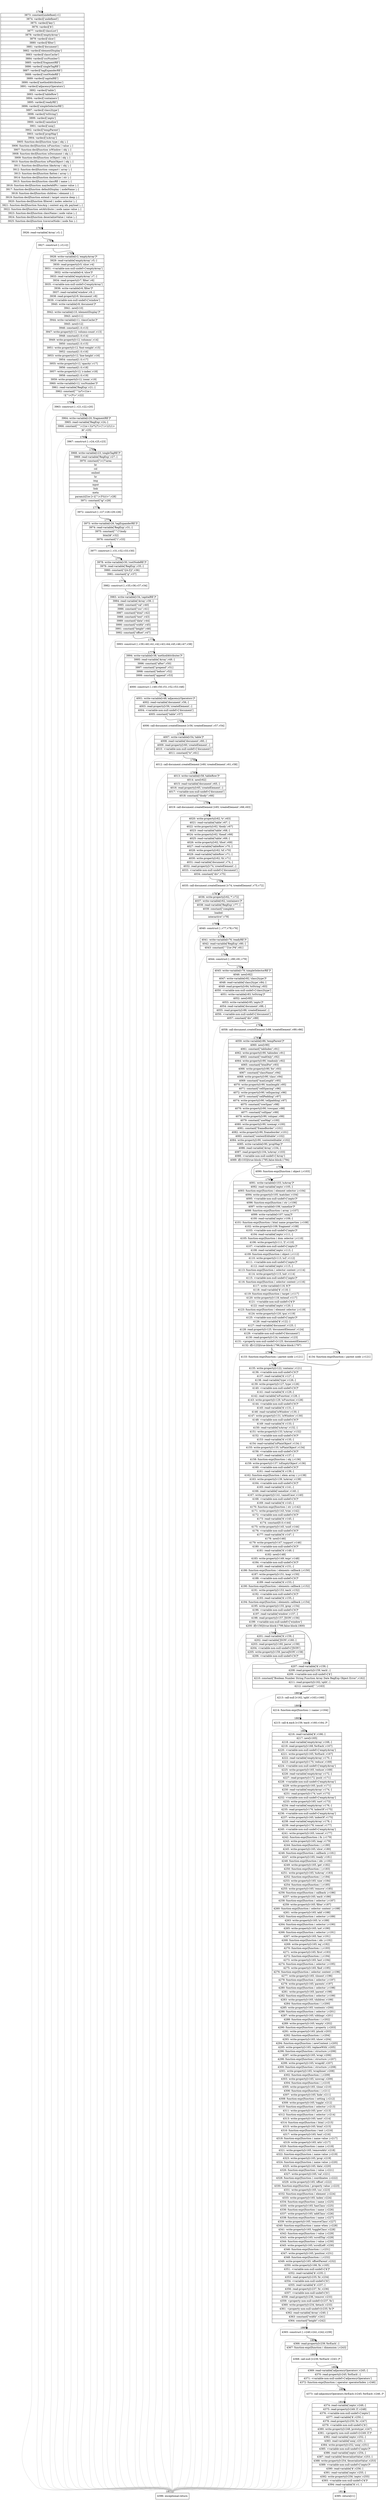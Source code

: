 digraph {
rankdir="TD"
BB_entry1[shape=none,label=""];
BB_entry1 -> BB1762 [tailport=s, headport=n, headlabel="    1762"]
BB1762 [shape=record label="{3873: constant[undefined,v1]|3874: vardecl['undefined']|3875: vardecl['key']|3876: vardecl['$']|3877: vardecl['classList']|3878: vardecl['emptyArray']|3879: vardecl['slice']|3880: vardecl['filter']|3881: vardecl['document']|3882: vardecl['elementDisplay']|3883: vardecl['classCache']|3884: vardecl['cssNumber']|3885: vardecl['fragmentRE']|3886: vardecl['singleTagRE']|3887: vardecl['tagExpanderRE']|3888: vardecl['rootNodeRE']|3889: vardecl['capitalRE']|3890: vardecl['methodAttributes']|3891: vardecl['adjacencyOperators']|3892: vardecl['table']|3893: vardecl['tableRow']|3894: vardecl['containers']|3895: vardecl['readyRE']|3896: vardecl['simpleSelectorRE']|3897: vardecl['class2type']|3898: vardecl['toString']|3899: vardecl['zepto']|3900: vardecl['camelize']|3901: vardecl['uniq']|3902: vardecl['tempParent']|3903: vardecl['propMap']|3904: vardecl['isArray']|3905: function-decl[function type ( obj ),-]|3906: function-decl[function isFunction ( value ),-]|3907: function-decl[function isWindow ( obj ),-]|3908: function-decl[function isDocument ( obj ),-]|3909: function-decl[function isObject ( obj ),-]|3910: function-decl[function isPlainObject ( obj ),-]|3911: function-decl[function likeArray ( obj ),-]|3912: function-decl[function compact ( array ),-]|3913: function-decl[function flatten ( array ),-]|3914: function-decl[function dasherize ( str ),-]|3915: function-decl[function classRE ( name ),-]|3916: function-decl[function maybeAddPx ( name value ),-]|3917: function-decl[function defaultDisplay ( nodeName ),-]|3918: function-decl[function children ( element ),-]|3919: function-decl[function extend ( target source deep ),-]|3920: function-decl[function filtered ( nodes selector ),-]|3921: function-decl[function funcArg ( context arg idx payload ),-]|3922: function-decl[function setAttribute ( node name value ),-]|3923: function-decl[function className ( node value ),-]|3924: function-decl[function deserializeValue ( value ),-]|3925: function-decl[function traverseNode ( node fun ),-]}" ] 
BB1762 -> BB1763 [tailport=s, headport=n, headlabel="      1763"]
BB1763 [shape=record label="{3926: read-variable['Array',v3,-]}" ] 
BB1763 -> BB1764 [tailport=s, headport=n, headlabel="      1764"]
BB1763 -> BB1812 [tailport=s, headport=n, color=gray, headlabel="      1812"]
BB1764 [shape=record label="{3927: construct [-,v3,v2]}" ] 
BB1764 -> BB1765 [tailport=s, headport=n, headlabel="      1765"]
BB1764 -> BB1812 [tailport=s, headport=n, color=gray]
BB1765 [shape=record label="{3928: write-variable[v2,'emptyArray']*|3929: read-variable['emptyArray',v5,-]|3930: read-property[v5,'slice',v4]|3931: \<variable-non-null-undef\>['emptyArray']|3932: write-variable[v4,'slice']*|3933: read-variable['emptyArray',v7,-]|3934: read-property[v7,'filter',v6]|3935: \<variable-non-null-undef\>['emptyArray']|3936: write-variable[v6,'filter']*|3937: read-variable['window',v9,-]|3938: read-property[v9,'document',v8]|3939: \<variable-non-null-undef\>['window']|3940: write-variable[v8,'document']*|3941: new[v10]|3942: write-variable[v10,'elementDisplay']*|3943: new[v11]|3944: write-variable[v11,'classCache']*|3945: new[v12]|3946: constant[1.0,v13]|3947: write-property[v12,'column-count',v13]|3948: constant[1.0,v14]|3949: write-property[v12,'columns',v14]|3950: constant[1.0,v15]|3951: write-property[v12,'font-weight',v15]|3952: constant[1.0,v16]|3953: write-property[v12,'line-height',v16]|3954: constant[1.0,v17]|3955: write-property[v12,'opacity',v17]|3956: constant[1.0,v18]|3957: write-property[v12,'z-index',v18]|3958: constant[1.0,v19]|3959: write-property[v12,'zoom',v19]|3960: write-variable[v12,'cssNumber']*|3961: read-variable['RegExp',v21,-]|3962: constant[\"^\\\\s*\\\<(\\\\w+|!)[^\\\>]*\\\>\",v22]}" ] 
BB1765 -> BB1766 [tailport=s, headport=n, headlabel="      1766"]
BB1765 -> BB1812 [tailport=s, headport=n, color=gray]
BB1766 [shape=record label="{3963: construct [-,v21,v22,v20]}" ] 
BB1766 -> BB1767 [tailport=s, headport=n, headlabel="      1767"]
BB1766 -> BB1812 [tailport=s, headport=n, color=gray]
BB1767 [shape=record label="{3964: write-variable[v20,'fragmentRE']*|3965: read-variable['RegExp',v24,-]|3966: constant[\"^\\\<(\\\\w+)\\\\s*\\\\/?\\\>(?:\\\<\\\\/\\\\1\\\>|)$\",v25]}" ] 
BB1767 -> BB1768 [tailport=s, headport=n, headlabel="      1768"]
BB1767 -> BB1812 [tailport=s, headport=n, color=gray]
BB1768 [shape=record label="{3967: construct [-,v24,v25,v23]}" ] 
BB1768 -> BB1769 [tailport=s, headport=n, headlabel="      1769"]
BB1768 -> BB1812 [tailport=s, headport=n, color=gray]
BB1769 [shape=record label="{3968: write-variable[v23,'singleTagRE']*|3969: read-variable['RegExp',v27,-]|3970: constant[\"\\\<(?!area|br|col|embed|hr|img|input|link|meta|param)(([\\\\w:]+)[^\\\>]*)\\\\/\\\>\",v28]|3971: constant[\"ig\",v29]}" ] 
BB1769 -> BB1770 [tailport=s, headport=n, headlabel="      1770"]
BB1769 -> BB1812 [tailport=s, headport=n, color=gray]
BB1770 [shape=record label="{3972: construct [-,v27,v28,v29,v26]}" ] 
BB1770 -> BB1771 [tailport=s, headport=n, headlabel="      1771"]
BB1770 -> BB1812 [tailport=s, headport=n, color=gray]
BB1771 [shape=record label="{3973: write-variable[v26,'tagExpanderRE']*|3974: read-variable['RegExp',v31,-]|3975: constant[\"^(?:body|html)$\",v32]|3976: constant[\"i\",v33]}" ] 
BB1771 -> BB1772 [tailport=s, headport=n, headlabel="      1772"]
BB1771 -> BB1812 [tailport=s, headport=n, color=gray]
BB1772 [shape=record label="{3977: construct [-,v31,v32,v33,v30]}" ] 
BB1772 -> BB1773 [tailport=s, headport=n, headlabel="      1773"]
BB1772 -> BB1812 [tailport=s, headport=n, color=gray]
BB1773 [shape=record label="{3978: write-variable[v30,'rootNodeRE']*|3979: read-variable['RegExp',v35,-]|3980: constant[\"([A-Z])\",v36]|3981: constant[\"g\",v37]}" ] 
BB1773 -> BB1774 [tailport=s, headport=n, headlabel="      1774"]
BB1773 -> BB1812 [tailport=s, headport=n, color=gray]
BB1774 [shape=record label="{3982: construct [-,v35,v36,v37,v34]}" ] 
BB1774 -> BB1775 [tailport=s, headport=n, headlabel="      1775"]
BB1774 -> BB1812 [tailport=s, headport=n, color=gray]
BB1775 [shape=record label="{3983: write-variable[v34,'capitalRE']*|3984: read-variable['Array',v39,-]|3985: constant[\"val\",v40]|3986: constant[\"css\",v41]|3987: constant[\"html\",v42]|3988: constant[\"text\",v43]|3989: constant[\"data\",v44]|3990: constant[\"width\",v45]|3991: constant[\"height\",v46]|3992: constant[\"offset\",v47]}" ] 
BB1775 -> BB1776 [tailport=s, headport=n, headlabel="      1776"]
BB1775 -> BB1812 [tailport=s, headport=n, color=gray]
BB1776 [shape=record label="{3993: construct [-,v39,v40,v41,v42,v43,v44,v45,v46,v47,v38]}" ] 
BB1776 -> BB1777 [tailport=s, headport=n, headlabel="      1777"]
BB1776 -> BB1812 [tailport=s, headport=n, color=gray]
BB1777 [shape=record label="{3994: write-variable[v38,'methodAttributes']*|3995: read-variable['Array',v49,-]|3996: constant[\"after\",v50]|3997: constant[\"prepend\",v51]|3998: constant[\"before\",v52]|3999: constant[\"append\",v53]}" ] 
BB1777 -> BB1778 [tailport=s, headport=n, headlabel="      1778"]
BB1777 -> BB1812 [tailport=s, headport=n, color=gray]
BB1778 [shape=record label="{4000: construct [-,v49,v50,v51,v52,v53,v48]}" ] 
BB1778 -> BB1779 [tailport=s, headport=n, headlabel="      1779"]
BB1778 -> BB1812 [tailport=s, headport=n, color=gray]
BB1779 [shape=record label="{4001: write-variable[v48,'adjacencyOperators']*|4002: read-variable['document',v56,-]|4003: read-property[v56,'createElement',-]|4004: \<variable-non-null-undef\>['document']|4005: constant[\"table\",v57]}" ] 
BB1779 -> BB1780 [tailport=s, headport=n, headlabel="      1780"]
BB1779 -> BB1812 [tailport=s, headport=n, color=gray]
BB1780 [shape=record label="{4006: call-document.createElement [v56,'createElement',v57,v54]}" ] 
BB1780 -> BB1781 [tailport=s, headport=n, headlabel="      1781"]
BB1780 -> BB1812 [tailport=s, headport=n, color=gray]
BB1781 [shape=record label="{4007: write-variable[v54,'table']*|4008: read-variable['document',v60,-]|4009: read-property[v60,'createElement',-]|4010: \<variable-non-null-undef\>['document']|4011: constant[\"tr\",v61]}" ] 
BB1781 -> BB1782 [tailport=s, headport=n, headlabel="      1782"]
BB1781 -> BB1812 [tailport=s, headport=n, color=gray]
BB1782 [shape=record label="{4012: call-document.createElement [v60,'createElement',v61,v58]}" ] 
BB1782 -> BB1783 [tailport=s, headport=n, headlabel="      1783"]
BB1782 -> BB1812 [tailport=s, headport=n, color=gray]
BB1783 [shape=record label="{4013: write-variable[v58,'tableRow']*|4014: new[v62]|4015: read-variable['document',v65,-]|4016: read-property[v65,'createElement',-]|4017: \<variable-non-null-undef\>['document']|4018: constant[\"tbody\",v66]}" ] 
BB1783 -> BB1784 [tailport=s, headport=n, headlabel="      1784"]
BB1783 -> BB1812 [tailport=s, headport=n, color=gray]
BB1784 [shape=record label="{4019: call-document.createElement [v65,'createElement',v66,v63]}" ] 
BB1784 -> BB1785 [tailport=s, headport=n, headlabel="      1785"]
BB1784 -> BB1812 [tailport=s, headport=n, color=gray]
BB1785 [shape=record label="{4020: write-property[v62,'tr',v63]|4021: read-variable['table',v67,-]|4022: write-property[v62,'tbody',v67]|4023: read-variable['table',v68,-]|4024: write-property[v62,'thead',v68]|4025: read-variable['table',v69,-]|4026: write-property[v62,'tfoot',v69]|4027: read-variable['tableRow',v70,-]|4028: write-property[v62,'td',v70]|4029: read-variable['tableRow',v71,-]|4030: write-property[v62,'th',v71]|4031: read-variable['document',v74,-]|4032: read-property[v74,'createElement',-]|4033: \<variable-non-null-undef\>['document']|4034: constant[\"div\",v75]}" ] 
BB1785 -> BB1786 [tailport=s, headport=n, headlabel="      1786"]
BB1785 -> BB1812 [tailport=s, headport=n, color=gray]
BB1786 [shape=record label="{4035: call-document.createElement [v74,'createElement',v75,v72]}" ] 
BB1786 -> BB1787 [tailport=s, headport=n, headlabel="      1787"]
BB1786 -> BB1812 [tailport=s, headport=n, color=gray]
BB1787 [shape=record label="{4036: write-property[v62,'*',v72]|4037: write-variable[v62,'containers']*|4038: read-variable['RegExp',v77,-]|4039: constant[\"complete|loaded|interactive\",v78]}" ] 
BB1787 -> BB1788 [tailport=s, headport=n, headlabel="      1788"]
BB1787 -> BB1812 [tailport=s, headport=n, color=gray]
BB1788 [shape=record label="{4040: construct [-,v77,v78,v76]}" ] 
BB1788 -> BB1789 [tailport=s, headport=n, headlabel="      1789"]
BB1788 -> BB1812 [tailport=s, headport=n, color=gray]
BB1789 [shape=record label="{4041: write-variable[v76,'readyRE']*|4042: read-variable['RegExp',v80,-]|4043: constant[\"^[\\\\w-]*$\",v81]}" ] 
BB1789 -> BB1790 [tailport=s, headport=n, headlabel="      1790"]
BB1789 -> BB1812 [tailport=s, headport=n, color=gray]
BB1790 [shape=record label="{4044: construct [-,v80,v81,v79]}" ] 
BB1790 -> BB1791 [tailport=s, headport=n, headlabel="      1791"]
BB1790 -> BB1812 [tailport=s, headport=n, color=gray]
BB1791 [shape=record label="{4045: write-variable[v79,'simpleSelectorRE']*|4046: new[v82]|4047: write-variable[v82,'class2type']*|4048: read-variable['class2type',v84,-]|4049: read-property[v84,'toString',v83]|4050: \<variable-non-null-undef\>['class2type']|4051: write-variable[v83,'toString']*|4052: new[v85]|4053: write-variable[v85,'zepto']*|4054: read-variable['document',v88,-]|4055: read-property[v88,'createElement',-]|4056: \<variable-non-null-undef\>['document']|4057: constant[\"div\",v89]}" ] 
BB1791 -> BB1792 [tailport=s, headport=n, headlabel="      1792"]
BB1791 -> BB1812 [tailport=s, headport=n, color=gray]
BB1792 [shape=record label="{4058: call-document.createElement [v88,'createElement',v89,v86]}" ] 
BB1792 -> BB1793 [tailport=s, headport=n, headlabel="      1793"]
BB1792 -> BB1812 [tailport=s, headport=n, color=gray]
BB1793 [shape=record label="{4059: write-variable[v86,'tempParent']*|4060: new[v90]|4061: constant[\"tabIndex\",v91]|4062: write-property[v90,'tabindex',v91]|4063: constant[\"readOnly\",v92]|4064: write-property[v90,'readonly',v92]|4065: constant[\"htmlFor\",v93]|4066: write-property[v90,'for',v93]|4067: constant[\"className\",v94]|4068: write-property[v90,'class',v94]|4069: constant[\"maxLength\",v95]|4070: write-property[v90,'maxlength',v95]|4071: constant[\"cellSpacing\",v96]|4072: write-property[v90,'cellspacing',v96]|4073: constant[\"cellPadding\",v97]|4074: write-property[v90,'cellpadding',v97]|4075: constant[\"rowSpan\",v98]|4076: write-property[v90,'rowspan',v98]|4077: constant[\"colSpan\",v99]|4078: write-property[v90,'colspan',v99]|4079: constant[\"useMap\",v100]|4080: write-property[v90,'usemap',v100]|4081: constant[\"frameBorder\",v101]|4082: write-property[v90,'frameborder',v101]|4083: constant[\"contentEditable\",v102]|4084: write-property[v90,'contenteditable',v102]|4085: write-variable[v90,'propMap']*|4086: read-variable['Array',v104,-]|4087: read-property[v104,'isArray',v103]|4088: \<variable-non-null-undef\>['Array']|4089: if[v103](true-block:1795,false-block:1794)}" ] 
BB1793 -> BB1795 [tailport=s, headport=n, headlabel="      1795"]
BB1793 -> BB1794 [tailport=s, headport=n, headlabel="      1794"]
BB1793 -> BB1812 [tailport=s, headport=n, color=gray]
BB1794 [shape=record label="{4090: function-expr[function ( object ),v103]}" ] 
BB1794 -> BB1795 [tailport=s, headport=n]
BB1795 [shape=record label="{4091: write-variable[v103,'isArray']*|4092: read-variable['zepto',v105,-]|4093: function-expr[function ( element selector ),v104]|4094: write-property[v105,'matches',v104]|4095: \<variable-non-null-undef\>['zepto']*|4096: function-expr[function ( str ),v106]|4097: write-variable[v106,'camelize']*|4098: function-expr[function ( array ),v107]|4099: write-variable[v107,'uniq']*|4100: read-variable['zepto',v109,-]|4101: function-expr[function ( html name properties ),v108]|4102: write-property[v109,'fragment',v108]|4103: \<variable-non-null-undef\>['zepto']*|4104: read-variable['zepto',v111,-]|4105: function-expr[function ( dom selector ),v110]|4106: write-property[v111,'Z',v110]|4107: \<variable-non-null-undef\>['zepto']*|4108: read-variable['zepto',v113,-]|4109: function-expr[function ( object ),v112]|4110: write-property[v113,'isZ',v112]|4111: \<variable-non-null-undef\>['zepto']*|4112: read-variable['zepto',v115,-]|4113: function-expr[function ( selector context ),v114]|4114: write-property[v115,'init',v114]|4115: \<variable-non-null-undef\>['zepto']*|4116: function-expr[function ( selector context ),v116]|4117: write-variable[v116,'$']*|4118: read-variable['$',v118,-]|4119: function-expr[function ( target ),v117]|4120: write-property[v118,'extend',v117]|4121: \<variable-non-null-undef\>['$']*|4122: read-variable['zepto',v120,-]|4123: function-expr[function ( element selector ),v119]|4124: write-property[v120,'qsa',v119]|4125: \<variable-non-null-undef\>['zepto']*|4126: read-variable['$',v122,-]|4127: read-variable['document',v125,-]|4128: read-property[v125,'documentElement',v124]|4129: \<variable-non-null-undef\>['document']|4130: read-property[v124,'contains',v123]|4131: \<property-non-null-undef\>[v125,'documentElement']|4132: if[v123](true-block:1796,false-block:1797)}" ] 
BB1795 -> BB1796 [tailport=s, headport=n, headlabel="      1796"]
BB1795 -> BB1797 [tailport=s, headport=n, headlabel="      1797"]
BB1795 -> BB1812 [tailport=s, headport=n, color=gray]
BB1796 [shape=record label="{4133: function-expr[function ( parent node ),v121]}" ] 
BB1796 -> BB1798 [tailport=s, headport=n, headlabel="      1798"]
BB1797 [shape=record label="{4134: function-expr[function ( parent node ),v121]}" ] 
BB1797 -> BB1798 [tailport=s, headport=n]
BB1798 [shape=record label="{4135: write-property[v122,'contains',v121]|4136: \<variable-non-null-undef\>['$']*|4137: read-variable['$',v127,-]|4138: read-variable['type',v126,-]|4139: write-property[v127,'type',v126]|4140: \<variable-non-null-undef\>['$']*|4141: read-variable['$',v129,-]|4142: read-variable['isFunction',v128,-]|4143: write-property[v129,'isFunction',v128]|4144: \<variable-non-null-undef\>['$']*|4145: read-variable['$',v131,-]|4146: read-variable['isWindow',v130,-]|4147: write-property[v131,'isWindow',v130]|4148: \<variable-non-null-undef\>['$']*|4149: read-variable['$',v133,-]|4150: read-variable['isArray',v132,-]|4151: write-property[v133,'isArray',v132]|4152: \<variable-non-null-undef\>['$']*|4153: read-variable['$',v135,-]|4154: read-variable['isPlainObject',v134,-]|4155: write-property[v135,'isPlainObject',v134]|4156: \<variable-non-null-undef\>['$']*|4157: read-variable['$',v137,-]|4158: function-expr[function ( obj ),v136]|4159: write-property[v137,'isEmptyObject',v136]|4160: \<variable-non-null-undef\>['$']*|4161: read-variable['$',v139,-]|4162: function-expr[function ( elem array i ),v138]|4163: write-property[v139,'inArray',v138]|4164: \<variable-non-null-undef\>['$']*|4165: read-variable['$',v141,-]|4166: read-variable['camelize',v140,-]|4167: write-property[v141,'camelCase',v140]|4168: \<variable-non-null-undef\>['$']*|4169: read-variable['$',v143,-]|4170: function-expr[function ( str ),v142]|4171: write-property[v143,'trim',v142]|4172: \<variable-non-null-undef\>['$']*|4173: read-variable['$',v145,-]|4174: constant[0.0,v144]|4175: write-property[v145,'uuid',v144]|4176: \<variable-non-null-undef\>['$']*|4177: read-variable['$',v147,-]|4178: new[v146]|4179: write-property[v147,'support',v146]|4180: \<variable-non-null-undef\>['$']*|4181: read-variable['$',v149,-]|4182: new[v148]|4183: write-property[v149,'expr',v148]|4184: \<variable-non-null-undef\>['$']*|4185: read-variable['$',v151,-]|4186: function-expr[function ( elements callback ),v150]|4187: write-property[v151,'map',v150]|4188: \<variable-non-null-undef\>['$']*|4189: read-variable['$',v153,-]|4190: function-expr[function ( elements callback ),v152]|4191: write-property[v153,'each',v152]|4192: \<variable-non-null-undef\>['$']*|4193: read-variable['$',v155,-]|4194: function-expr[function ( elements callback ),v154]|4195: write-property[v155,'grep',v154]|4196: \<variable-non-null-undef\>['$']*|4197: read-variable['window',v157,-]|4198: read-property[v157,'JSON',v156]|4199: \<variable-non-null-undef\>['window']|4200: if[v156](true-block:1799,false-block:1800)}" ] 
BB1798 -> BB1799 [tailport=s, headport=n, headlabel="      1799"]
BB1798 -> BB1800 [tailport=s, headport=n, headlabel="      1800"]
BB1798 -> BB1812 [tailport=s, headport=n, color=gray]
BB1799 [shape=record label="{4201: read-variable['$',v159,-]|4202: read-variable['JSON',v160,-]|4203: read-property[v160,'parse',v158]|4204: \<variable-non-null-undef\>['JSON']|4205: write-property[v159,'parseJSON',v158]|4206: \<variable-non-null-undef\>['$']*}" ] 
BB1799 -> BB1800 [tailport=s, headport=n]
BB1799 -> BB1812 [tailport=s, headport=n, color=gray]
BB1800 [shape=record label="{4207: read-variable['$',v159,-]|4208: read-property[v159,'each',-]|4209: \<variable-non-null-undef\>['$']|4210: constant[\"Boolean Number String Function Array Date RegExp Object Error\",v162]|4211: read-property[v162,'split',-]|4212: constant[\" \",v163]}" ] 
BB1800 -> BB1801 [tailport=s, headport=n, headlabel="      1801"]
BB1800 -> BB1812 [tailport=s, headport=n, color=gray]
BB1801 [shape=record label="{4213: call-null [v162,'split',v163,v160]}" ] 
BB1801 -> BB1802 [tailport=s, headport=n, headlabel="      1802"]
BB1801 -> BB1812 [tailport=s, headport=n, color=gray]
BB1802 [shape=record label="{4214: function-expr[function ( i name ),v164]}" ] 
BB1802 -> BB1803 [tailport=s, headport=n, headlabel="      1803"]
BB1803 [shape=record label="{4215: call-$.each [v159,'each',v160,v164,-]*}" ] 
BB1803 -> BB1804 [tailport=s, headport=n, headlabel="      1804"]
BB1803 -> BB1812 [tailport=s, headport=n, color=gray]
BB1804 [shape=record label="{4216: read-variable['$',v166,-]|4217: new[v165]|4218: read-variable['emptyArray',v168,-]|4219: read-property[v168,'forEach',v167]|4220: \<variable-non-null-undef\>['emptyArray']|4221: write-property[v165,'forEach',v167]|4222: read-variable['emptyArray',v170,-]|4223: read-property[v170,'reduce',v169]|4224: \<variable-non-null-undef\>['emptyArray']|4225: write-property[v165,'reduce',v169]|4226: read-variable['emptyArray',v172,-]|4227: read-property[v172,'push',v171]|4228: \<variable-non-null-undef\>['emptyArray']|4229: write-property[v165,'push',v171]|4230: read-variable['emptyArray',v174,-]|4231: read-property[v174,'sort',v173]|4232: \<variable-non-null-undef\>['emptyArray']|4233: write-property[v165,'sort',v173]|4234: read-variable['emptyArray',v176,-]|4235: read-property[v176,'indexOf',v175]|4236: \<variable-non-null-undef\>['emptyArray']|4237: write-property[v165,'indexOf',v175]|4238: read-variable['emptyArray',v178,-]|4239: read-property[v178,'concat',v177]|4240: \<variable-non-null-undef\>['emptyArray']|4241: write-property[v165,'concat',v177]|4242: function-expr[function ( fn ),v179]|4243: write-property[v165,'map',v179]|4244: function-expr[function ( ),v180]|4245: write-property[v165,'slice',v180]|4246: function-expr[function ( callback ),v181]|4247: write-property[v165,'ready',v181]|4248: function-expr[function ( idx ),v182]|4249: write-property[v165,'get',v182]|4250: function-expr[function ( ),v183]|4251: write-property[v165,'toArray',v183]|4252: function-expr[function ( ),v184]|4253: write-property[v165,'size',v184]|4254: function-expr[function ( ),v185]|4255: write-property[v165,'remove',v185]|4256: function-expr[function ( callback ),v186]|4257: write-property[v165,'each',v186]|4258: function-expr[function ( selector ),v187]|4259: write-property[v165,'filter',v187]|4260: function-expr[function ( selector context ),v188]|4261: write-property[v165,'add',v188]|4262: function-expr[function ( selector ),v189]|4263: write-property[v165,'is',v189]|4264: function-expr[function ( selector ),v190]|4265: write-property[v165,'not',v190]|4266: function-expr[function ( selector ),v191]|4267: write-property[v165,'has',v191]|4268: function-expr[function ( idx ),v192]|4269: write-property[v165,'eq',v192]|4270: function-expr[function ( ),v193]|4271: write-property[v165,'first',v193]|4272: function-expr[function ( ),v194]|4273: write-property[v165,'last',v194]|4274: function-expr[function ( selector ),v195]|4275: write-property[v165,'find',v195]|4276: function-expr[function ( selector context ),v196]|4277: write-property[v165,'closest',v196]|4278: function-expr[function ( selector ),v197]|4279: write-property[v165,'parents',v197]|4280: function-expr[function ( selector ),v198]|4281: write-property[v165,'parent',v198]|4282: function-expr[function ( selector ),v199]|4283: write-property[v165,'children',v199]|4284: function-expr[function ( ),v200]|4285: write-property[v165,'contents',v200]|4286: function-expr[function ( selector ),v201]|4287: write-property[v165,'siblings',v201]|4288: function-expr[function ( ),v202]|4289: write-property[v165,'empty',v202]|4290: function-expr[function ( property ),v203]|4291: write-property[v165,'pluck',v203]|4292: function-expr[function ( ),v204]|4293: write-property[v165,'show',v204]|4294: function-expr[function ( newContent ),v205]|4295: write-property[v165,'replaceWith',v205]|4296: function-expr[function ( structure ),v206]|4297: write-property[v165,'wrap',v206]|4298: function-expr[function ( structure ),v207]|4299: write-property[v165,'wrapAll',v207]|4300: function-expr[function ( structure ),v208]|4301: write-property[v165,'wrapInner',v208]|4302: function-expr[function ( ),v209]|4303: write-property[v165,'unwrap',v209]|4304: function-expr[function ( ),v210]|4305: write-property[v165,'clone',v210]|4306: function-expr[function ( ),v211]|4307: write-property[v165,'hide',v211]|4308: function-expr[function ( setting ),v212]|4309: write-property[v165,'toggle',v212]|4310: function-expr[function ( selector ),v213]|4311: write-property[v165,'prev',v213]|4312: function-expr[function ( selector ),v214]|4313: write-property[v165,'next',v214]|4314: function-expr[function ( html ),v215]|4315: write-property[v165,'html',v215]|4316: function-expr[function ( text ),v216]|4317: write-property[v165,'text',v216]|4318: function-expr[function ( name value ),v217]|4319: write-property[v165,'attr',v217]|4320: function-expr[function ( name ),v218]|4321: write-property[v165,'removeAttr',v218]|4322: function-expr[function ( name value ),v219]|4323: write-property[v165,'prop',v219]|4324: function-expr[function ( name value ),v220]|4325: write-property[v165,'data',v220]|4326: function-expr[function ( value ),v221]|4327: write-property[v165,'val',v221]|4328: function-expr[function ( coordinates ),v222]|4329: write-property[v165,'offset',v222]|4330: function-expr[function ( property value ),v223]|4331: write-property[v165,'css',v223]|4332: function-expr[function ( element ),v224]|4333: write-property[v165,'index',v224]|4334: function-expr[function ( name ),v225]|4335: write-property[v165,'hasClass',v225]|4336: function-expr[function ( name ),v226]|4337: write-property[v165,'addClass',v226]|4338: function-expr[function ( name ),v227]|4339: write-property[v165,'removeClass',v227]|4340: function-expr[function ( name when ),v228]|4341: write-property[v165,'toggleClass',v228]|4342: function-expr[function ( value ),v229]|4343: write-property[v165,'scrollTop',v229]|4344: function-expr[function ( value ),v230]|4345: write-property[v165,'scrollLeft',v230]|4346: function-expr[function ( ),v231]|4347: write-property[v165,'position',v231]|4348: function-expr[function ( ),v232]|4349: write-property[v165,'offsetParent',v232]|4350: write-property[v166,'fn',v165]|4351: \<variable-non-null-undef\>['$']*|4352: read-variable['$',v235,-]|4353: read-property[v235,'fn',v234]|4354: \<variable-non-null-undef\>['$']|4355: read-variable['$',v237,-]|4356: read-property[v237,'fn',v236]|4357: \<variable-non-null-undef\>['$']|4358: read-property[v236,'remove',v233]|4359: \<property-non-null-undef\>[v237,'fn']|4360: write-property[v234,'detach',v233]|4361: \<property-non-null-undef\>[v235,'fn']*|4362: read-variable['Array',v240,-]|4363: constant[\"width\",v241]|4364: constant[\"height\",v242]}" ] 
BB1804 -> BB1805 [tailport=s, headport=n, headlabel="      1805"]
BB1804 -> BB1812 [tailport=s, headport=n, color=gray]
BB1805 [shape=record label="{4365: construct [-,v240,v241,v242,v239]}" ] 
BB1805 -> BB1806 [tailport=s, headport=n, headlabel="      1806"]
BB1805 -> BB1812 [tailport=s, headport=n, color=gray]
BB1806 [shape=record label="{4366: read-property[v239,'forEach',-]|4367: function-expr[function ( dimension ),v243]}" ] 
BB1806 -> BB1807 [tailport=s, headport=n, headlabel="      1807"]
BB1806 -> BB1812 [tailport=s, headport=n, color=gray]
BB1807 [shape=record label="{4368: call-null [v239,'forEach',v243,-]*}" ] 
BB1807 -> BB1808 [tailport=s, headport=n, headlabel="      1808"]
BB1807 -> BB1812 [tailport=s, headport=n, color=gray]
BB1808 [shape=record label="{4369: read-variable['adjacencyOperators',v245,-]|4370: read-property[v245,'forEach',-]|4371: \<variable-non-null-undef\>['adjacencyOperators']|4372: function-expr[function ( operator operatorIndex ),v246]}" ] 
BB1808 -> BB1809 [tailport=s, headport=n, headlabel="      1809"]
BB1808 -> BB1812 [tailport=s, headport=n, color=gray]
BB1809 [shape=record label="{4373: call-adjacencyOperators.forEach [v245,'forEach',v246,-]*}" ] 
BB1809 -> BB1810 [tailport=s, headport=n, headlabel="      1810"]
BB1809 -> BB1812 [tailport=s, headport=n, color=gray]
BB1810 [shape=record label="{4374: read-variable['zepto',v249,-]|4375: read-property[v249,'Z',v248]|4376: \<variable-non-null-undef\>['zepto']|4377: read-variable['$',v250,-]|4378: read-property[v250,'fn',v247]|4379: \<variable-non-null-undef\>['$']|4380: write-property[v248,'prototype',v247]|4381: \<property-non-null-undef\>[v249,'Z']*|4382: read-variable['zepto',v252,-]|4383: read-variable['uniq',v251,-]|4384: write-property[v252,'uniq',v251]|4385: \<variable-non-null-undef\>['zepto']*|4386: read-variable['zepto',v254,-]|4387: read-variable['deserializeValue',v253,-]|4388: write-property[v254,'deserializeValue',v253]|4389: \<variable-non-null-undef\>['zepto']*|4390: read-variable['$',v256,-]|4391: read-variable['zepto',v255,-]|4392: write-property[v256,'zepto',v255]|4393: \<variable-non-null-undef\>['$']*|4394: read-variable['$',v1,-]}" ] 
BB1810 -> BB1811 [tailport=s, headport=n, headlabel="      1811"]
BB1810 -> BB1812 [tailport=s, headport=n, color=gray]
BB1811 [shape=record label="{4395: return[v1]}" ] 
BB1812 [shape=record label="{4396: exceptional-return}" ] 
//#$~ 881
}
